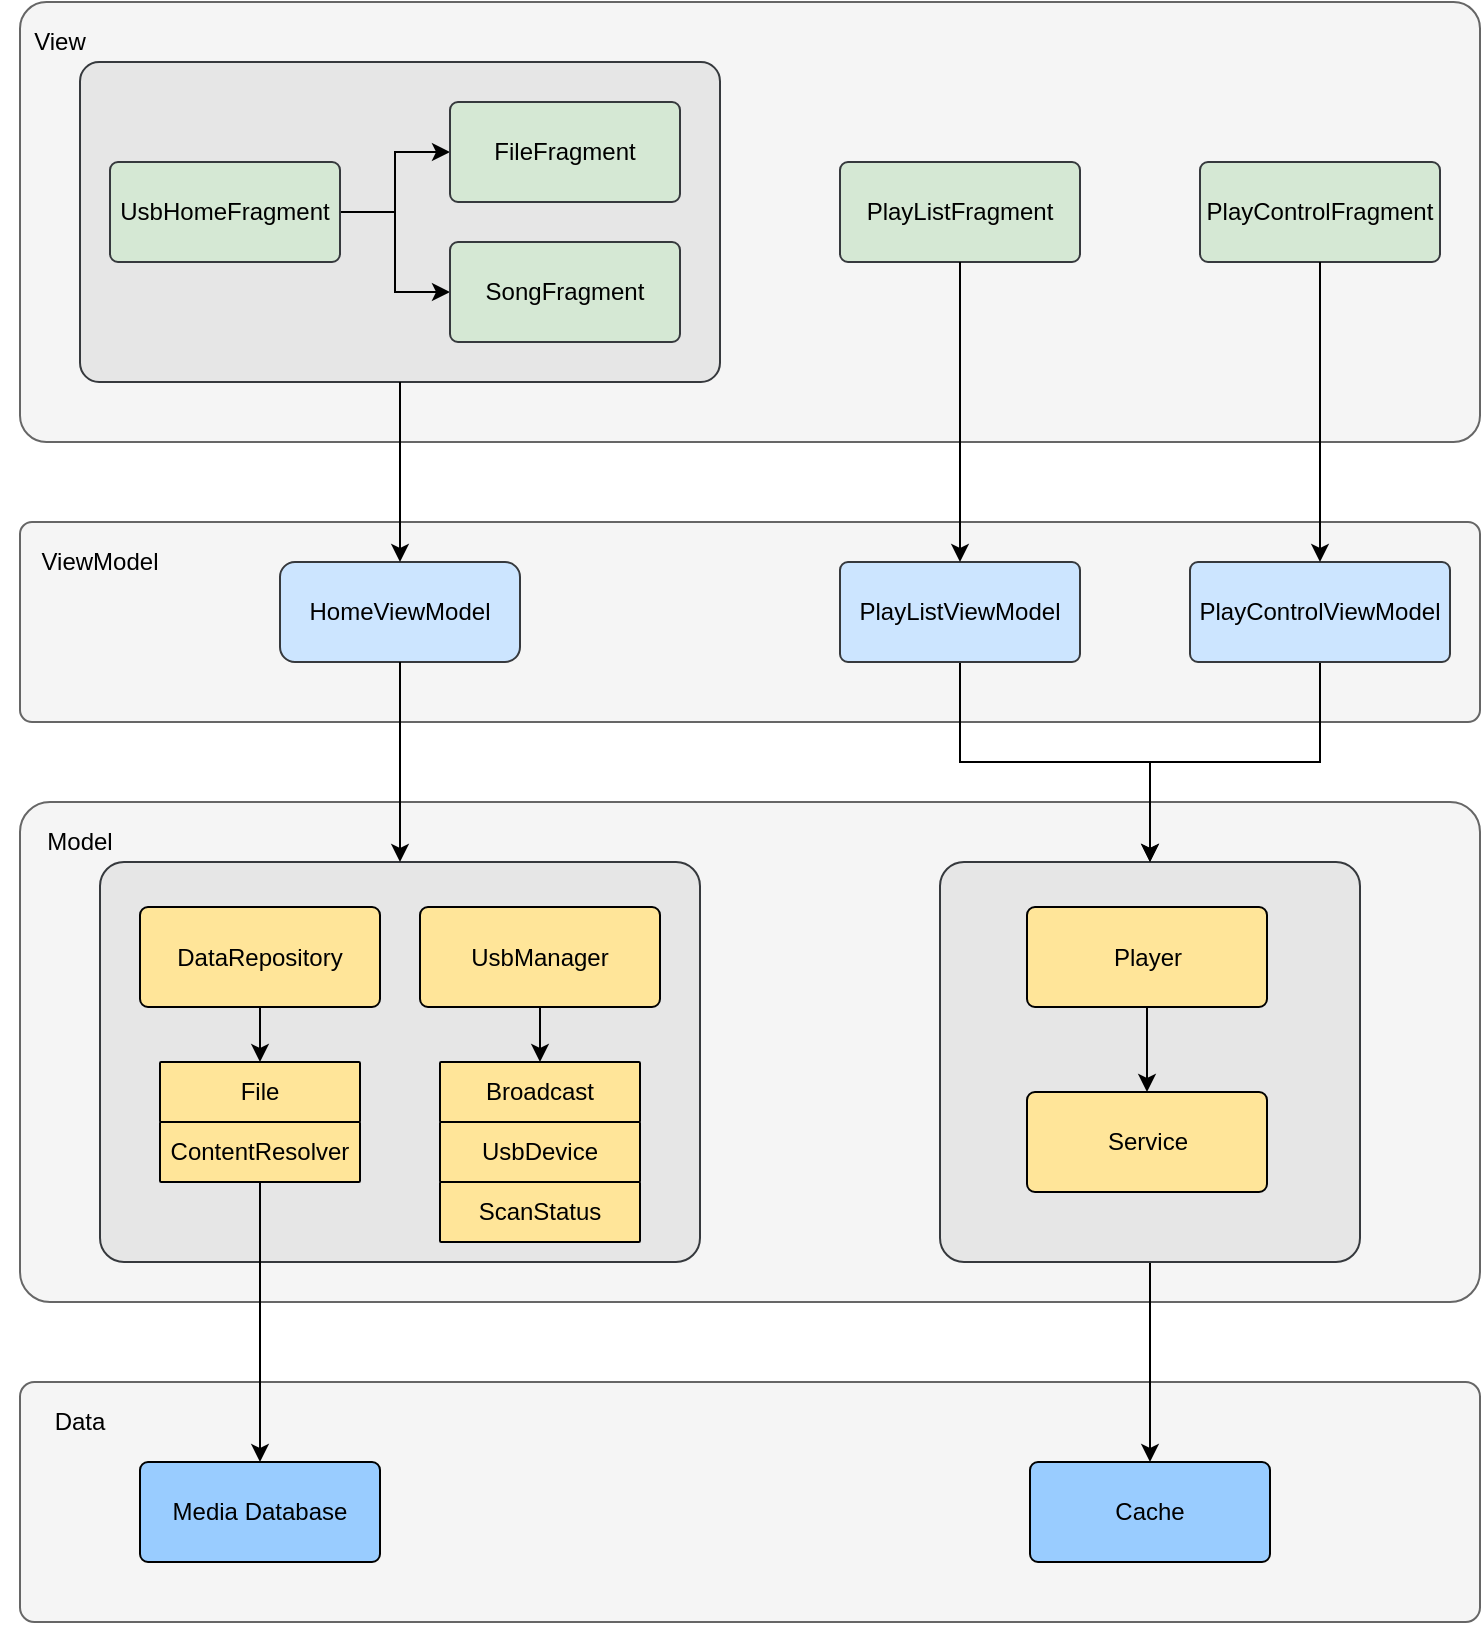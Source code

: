 <mxfile version="18.0.7" type="github">
  <diagram id="KjJkOPJ2jgcdQYtncmc7" name="Page-1">
    <mxGraphModel dx="829" dy="503" grid="1" gridSize="10" guides="1" tooltips="1" connect="1" arrows="1" fold="1" page="1" pageScale="1" pageWidth="827" pageHeight="1169" math="0" shadow="0">
      <root>
        <mxCell id="0" />
        <mxCell id="1" parent="0" />
        <mxCell id="9zxa_Zxx09-ITc7ooVgl-34" value="" style="rounded=1;whiteSpace=wrap;html=1;fillColor=#f5f5f5;fontColor=#333333;strokeColor=#666666;align=left;arcSize=6;" vertex="1" parent="1">
          <mxGeometry x="430" y="730" width="730" height="120" as="geometry" />
        </mxCell>
        <mxCell id="9zxa_Zxx09-ITc7ooVgl-18" value="" style="rounded=1;whiteSpace=wrap;html=1;fillColor=#f5f5f5;fontColor=#333333;strokeColor=#666666;align=left;arcSize=6;" vertex="1" parent="1">
          <mxGeometry x="430" y="440" width="730" height="250" as="geometry" />
        </mxCell>
        <mxCell id="9zxa_Zxx09-ITc7ooVgl-66" style="edgeStyle=orthogonalEdgeStyle;rounded=0;orthogonalLoop=1;jettySize=auto;html=1;exitX=0.5;exitY=1;exitDx=0;exitDy=0;entryX=0.5;entryY=0;entryDx=0;entryDy=0;startArrow=none;startFill=0;" edge="1" parent="1" source="9zxa_Zxx09-ITc7ooVgl-62" target="9zxa_Zxx09-ITc7ooVgl-39">
          <mxGeometry relative="1" as="geometry" />
        </mxCell>
        <mxCell id="9zxa_Zxx09-ITc7ooVgl-62" value="" style="rounded=1;whiteSpace=wrap;html=1;fillColor=#E6E6E6;strokeColor=#36393d;arcSize=6;" vertex="1" parent="1">
          <mxGeometry x="890" y="470" width="210" height="200" as="geometry" />
        </mxCell>
        <mxCell id="9zxa_Zxx09-ITc7ooVgl-19" value="" style="rounded=1;whiteSpace=wrap;html=1;fillColor=#E6E6E6;strokeColor=#36393d;arcSize=6;" vertex="1" parent="1">
          <mxGeometry x="470" y="470" width="300" height="200" as="geometry" />
        </mxCell>
        <mxCell id="9zxa_Zxx09-ITc7ooVgl-12" value="Player" style="rounded=1;whiteSpace=wrap;html=1;fillColor=#FFE599;strokeColor=#000000;arcSize=8;" vertex="1" parent="1">
          <mxGeometry x="933.5" y="492.5" width="120" height="50" as="geometry" />
        </mxCell>
        <mxCell id="9zxa_Zxx09-ITc7ooVgl-23" value="" style="rounded=1;whiteSpace=wrap;html=1;fillColor=#f5f5f5;fontColor=#333333;strokeColor=#666666;arcSize=6;" vertex="1" parent="1">
          <mxGeometry x="430" y="300" width="730" height="100" as="geometry" />
        </mxCell>
        <mxCell id="9zxa_Zxx09-ITc7ooVgl-8" value="HomeViewModel" style="rounded=1;whiteSpace=wrap;html=1;fillColor=#cce5ff;strokeColor=#36393d;" vertex="1" parent="1">
          <mxGeometry x="560" y="320" width="120" height="50" as="geometry" />
        </mxCell>
        <mxCell id="9zxa_Zxx09-ITc7ooVgl-63" style="edgeStyle=orthogonalEdgeStyle;rounded=0;orthogonalLoop=1;jettySize=auto;html=1;exitX=0.5;exitY=1;exitDx=0;exitDy=0;entryX=0.5;entryY=0;entryDx=0;entryDy=0;startArrow=none;startFill=0;" edge="1" parent="1" source="9zxa_Zxx09-ITc7ooVgl-9" target="9zxa_Zxx09-ITc7ooVgl-62">
          <mxGeometry relative="1" as="geometry" />
        </mxCell>
        <mxCell id="9zxa_Zxx09-ITc7ooVgl-9" value="PlayListViewModel" style="rounded=1;whiteSpace=wrap;html=1;fillColor=#cce5ff;strokeColor=#36393d;arcSize=8;" vertex="1" parent="1">
          <mxGeometry x="840" y="320" width="120" height="50" as="geometry" />
        </mxCell>
        <mxCell id="9zxa_Zxx09-ITc7ooVgl-65" style="edgeStyle=orthogonalEdgeStyle;rounded=0;orthogonalLoop=1;jettySize=auto;html=1;exitX=0.5;exitY=1;exitDx=0;exitDy=0;entryX=0.5;entryY=0;entryDx=0;entryDy=0;startArrow=none;startFill=0;" edge="1" parent="1" source="9zxa_Zxx09-ITc7ooVgl-10" target="9zxa_Zxx09-ITc7ooVgl-62">
          <mxGeometry relative="1" as="geometry" />
        </mxCell>
        <mxCell id="9zxa_Zxx09-ITc7ooVgl-10" value="PlayControlViewModel" style="rounded=1;whiteSpace=wrap;html=1;fillColor=#cce5ff;strokeColor=#36393d;arcSize=8;" vertex="1" parent="1">
          <mxGeometry x="1015" y="320" width="130" height="50" as="geometry" />
        </mxCell>
        <mxCell id="9zxa_Zxx09-ITc7ooVgl-21" style="edgeStyle=orthogonalEdgeStyle;rounded=0;orthogonalLoop=1;jettySize=auto;html=1;exitX=0.5;exitY=1;exitDx=0;exitDy=0;" edge="1" parent="1" source="9zxa_Zxx09-ITc7ooVgl-8" target="9zxa_Zxx09-ITc7ooVgl-19">
          <mxGeometry relative="1" as="geometry" />
        </mxCell>
        <mxCell id="9zxa_Zxx09-ITc7ooVgl-24" value="Model" style="text;html=1;strokeColor=none;fillColor=none;align=center;verticalAlign=middle;whiteSpace=wrap;rounded=0;" vertex="1" parent="1">
          <mxGeometry x="430" y="450" width="60" height="20" as="geometry" />
        </mxCell>
        <mxCell id="9zxa_Zxx09-ITc7ooVgl-25" value="ViewModel" style="text;html=1;strokeColor=none;fillColor=none;align=center;verticalAlign=middle;whiteSpace=wrap;rounded=0;" vertex="1" parent="1">
          <mxGeometry x="440" y="310" width="60" height="20" as="geometry" />
        </mxCell>
        <mxCell id="9zxa_Zxx09-ITc7ooVgl-26" value="" style="rounded=1;whiteSpace=wrap;html=1;fillColor=#f5f5f5;fontColor=#333333;strokeColor=#666666;arcSize=6;" vertex="1" parent="1">
          <mxGeometry x="430" y="40" width="730" height="220" as="geometry" />
        </mxCell>
        <mxCell id="9zxa_Zxx09-ITc7ooVgl-4" value="PlayListFragment" style="rounded=1;whiteSpace=wrap;html=1;arcSize=8;fillColor=#D5E8D4;strokeColor=#36393d;" vertex="1" parent="1">
          <mxGeometry x="840" y="120" width="120" height="50" as="geometry" />
        </mxCell>
        <mxCell id="9zxa_Zxx09-ITc7ooVgl-5" value="PlayControlFragment" style="rounded=1;whiteSpace=wrap;html=1;arcSize=8;fillColor=#D5E8D4;strokeColor=#36393d;" vertex="1" parent="1">
          <mxGeometry x="1020" y="120" width="120" height="50" as="geometry" />
        </mxCell>
        <mxCell id="9zxa_Zxx09-ITc7ooVgl-20" value="" style="rounded=1;whiteSpace=wrap;html=1;arcSize=6;fillColor=#E6E6E6;strokeColor=#36393d;" vertex="1" parent="1">
          <mxGeometry x="460" y="70" width="320" height="160" as="geometry" />
        </mxCell>
        <mxCell id="9zxa_Zxx09-ITc7ooVgl-6" style="edgeStyle=orthogonalEdgeStyle;rounded=0;orthogonalLoop=1;jettySize=auto;html=1;exitX=1;exitY=0.5;exitDx=0;exitDy=0;" edge="1" parent="1" source="9zxa_Zxx09-ITc7ooVgl-1" target="9zxa_Zxx09-ITc7ooVgl-2">
          <mxGeometry relative="1" as="geometry" />
        </mxCell>
        <mxCell id="9zxa_Zxx09-ITc7ooVgl-7" style="edgeStyle=orthogonalEdgeStyle;rounded=0;orthogonalLoop=1;jettySize=auto;html=1;exitX=1;exitY=0.5;exitDx=0;exitDy=0;entryX=0;entryY=0.5;entryDx=0;entryDy=0;" edge="1" parent="1" source="9zxa_Zxx09-ITc7ooVgl-1" target="9zxa_Zxx09-ITc7ooVgl-3">
          <mxGeometry relative="1" as="geometry" />
        </mxCell>
        <mxCell id="9zxa_Zxx09-ITc7ooVgl-1" value="UsbHomeFragment" style="rounded=1;whiteSpace=wrap;html=1;arcSize=8;fillColor=#D5E8D4;strokeColor=#36393d;" vertex="1" parent="1">
          <mxGeometry x="475" y="120" width="115" height="50" as="geometry" />
        </mxCell>
        <mxCell id="9zxa_Zxx09-ITc7ooVgl-2" value="FileFragment" style="rounded=1;whiteSpace=wrap;html=1;arcSize=8;fillColor=#D5E8D4;strokeColor=#36393d;" vertex="1" parent="1">
          <mxGeometry x="645" y="90" width="115" height="50" as="geometry" />
        </mxCell>
        <mxCell id="9zxa_Zxx09-ITc7ooVgl-3" value="SongFragment" style="rounded=1;whiteSpace=wrap;html=1;arcSize=8;fillColor=#D5E8D4;strokeColor=#36393d;" vertex="1" parent="1">
          <mxGeometry x="645" y="160" width="115" height="50" as="geometry" />
        </mxCell>
        <mxCell id="9zxa_Zxx09-ITc7ooVgl-14" style="edgeStyle=orthogonalEdgeStyle;rounded=0;orthogonalLoop=1;jettySize=auto;html=1;exitX=0.5;exitY=1;exitDx=0;exitDy=0;startArrow=none;startFill=0;" edge="1" parent="1" source="9zxa_Zxx09-ITc7ooVgl-4" target="9zxa_Zxx09-ITc7ooVgl-9">
          <mxGeometry relative="1" as="geometry" />
        </mxCell>
        <mxCell id="9zxa_Zxx09-ITc7ooVgl-15" style="edgeStyle=orthogonalEdgeStyle;rounded=0;orthogonalLoop=1;jettySize=auto;html=1;exitX=0.5;exitY=1;exitDx=0;exitDy=0;entryX=0.5;entryY=0;entryDx=0;entryDy=0;startArrow=none;startFill=0;" edge="1" parent="1" source="9zxa_Zxx09-ITc7ooVgl-5" target="9zxa_Zxx09-ITc7ooVgl-10">
          <mxGeometry relative="1" as="geometry" />
        </mxCell>
        <mxCell id="9zxa_Zxx09-ITc7ooVgl-22" style="edgeStyle=orthogonalEdgeStyle;rounded=0;orthogonalLoop=1;jettySize=auto;html=1;exitX=0.5;exitY=1;exitDx=0;exitDy=0;entryX=0.5;entryY=0;entryDx=0;entryDy=0;startArrow=none;startFill=0;" edge="1" parent="1" source="9zxa_Zxx09-ITc7ooVgl-20" target="9zxa_Zxx09-ITc7ooVgl-8">
          <mxGeometry relative="1" as="geometry" />
        </mxCell>
        <mxCell id="9zxa_Zxx09-ITc7ooVgl-27" value="View" style="text;html=1;strokeColor=none;fillColor=none;align=center;verticalAlign=middle;whiteSpace=wrap;rounded=0;" vertex="1" parent="1">
          <mxGeometry x="420" y="50" width="60" height="20" as="geometry" />
        </mxCell>
        <mxCell id="9zxa_Zxx09-ITc7ooVgl-35" value="Service" style="rounded=1;whiteSpace=wrap;html=1;fillColor=#FFE599;strokeColor=#000000;arcSize=8;" vertex="1" parent="1">
          <mxGeometry x="933.5" y="585" width="120" height="50" as="geometry" />
        </mxCell>
        <mxCell id="9zxa_Zxx09-ITc7ooVgl-36" value="Media Database" style="rounded=1;whiteSpace=wrap;html=1;fillColor=#99CCFF;strokeColor=#000000;arcSize=8;" vertex="1" parent="1">
          <mxGeometry x="490" y="770" width="120" height="50" as="geometry" />
        </mxCell>
        <mxCell id="9zxa_Zxx09-ITc7ooVgl-37" value="File" style="rounded=1;whiteSpace=wrap;html=1;fillColor=#FFE599;strokeColor=#000000;arcSize=2;" vertex="1" parent="1">
          <mxGeometry x="500" y="570" width="100" height="30" as="geometry" />
        </mxCell>
        <mxCell id="9zxa_Zxx09-ITc7ooVgl-39" value="Cache" style="rounded=1;whiteSpace=wrap;html=1;fillColor=#99CCFF;strokeColor=#000000;arcSize=8;" vertex="1" parent="1">
          <mxGeometry x="935" y="770" width="120" height="50" as="geometry" />
        </mxCell>
        <mxCell id="9zxa_Zxx09-ITc7ooVgl-40" value="Data" style="text;html=1;strokeColor=none;fillColor=none;align=center;verticalAlign=middle;whiteSpace=wrap;rounded=0;" vertex="1" parent="1">
          <mxGeometry x="430" y="740" width="60" height="20" as="geometry" />
        </mxCell>
        <mxCell id="9zxa_Zxx09-ITc7ooVgl-42" style="edgeStyle=orthogonalEdgeStyle;rounded=0;orthogonalLoop=1;jettySize=auto;html=1;exitX=0.5;exitY=1;exitDx=0;exitDy=0;entryX=0.5;entryY=0;entryDx=0;entryDy=0;startArrow=none;startFill=0;" edge="1" parent="1" source="9zxa_Zxx09-ITc7ooVgl-12" target="9zxa_Zxx09-ITc7ooVgl-35">
          <mxGeometry relative="1" as="geometry" />
        </mxCell>
        <mxCell id="9zxa_Zxx09-ITc7ooVgl-56" style="edgeStyle=orthogonalEdgeStyle;rounded=0;orthogonalLoop=1;jettySize=auto;html=1;exitX=0.5;exitY=1;exitDx=0;exitDy=0;startArrow=none;startFill=0;" edge="1" parent="1" source="9zxa_Zxx09-ITc7ooVgl-51" target="9zxa_Zxx09-ITc7ooVgl-36">
          <mxGeometry relative="1" as="geometry" />
        </mxCell>
        <mxCell id="9zxa_Zxx09-ITc7ooVgl-51" value="ContentResolver" style="rounded=1;whiteSpace=wrap;html=1;fillColor=#FFE599;strokeColor=#000000;arcSize=2;" vertex="1" parent="1">
          <mxGeometry x="500" y="600" width="100" height="30" as="geometry" />
        </mxCell>
        <mxCell id="9zxa_Zxx09-ITc7ooVgl-54" style="edgeStyle=orthogonalEdgeStyle;rounded=0;orthogonalLoop=1;jettySize=auto;html=1;exitX=0.5;exitY=1;exitDx=0;exitDy=0;entryX=0.5;entryY=0;entryDx=0;entryDy=0;startArrow=none;startFill=0;" edge="1" parent="1" source="9zxa_Zxx09-ITc7ooVgl-53" target="9zxa_Zxx09-ITc7ooVgl-37">
          <mxGeometry relative="1" as="geometry" />
        </mxCell>
        <mxCell id="9zxa_Zxx09-ITc7ooVgl-53" value="DataRepository" style="rounded=1;whiteSpace=wrap;html=1;fillColor=#FFE599;strokeColor=#000000;arcSize=8;" vertex="1" parent="1">
          <mxGeometry x="490" y="492.5" width="120" height="50" as="geometry" />
        </mxCell>
        <mxCell id="9zxa_Zxx09-ITc7ooVgl-59" style="edgeStyle=orthogonalEdgeStyle;rounded=0;orthogonalLoop=1;jettySize=auto;html=1;exitX=0.5;exitY=1;exitDx=0;exitDy=0;entryX=0.5;entryY=0;entryDx=0;entryDy=0;startArrow=none;startFill=0;" edge="1" parent="1" source="9zxa_Zxx09-ITc7ooVgl-55" target="9zxa_Zxx09-ITc7ooVgl-58">
          <mxGeometry relative="1" as="geometry" />
        </mxCell>
        <mxCell id="9zxa_Zxx09-ITc7ooVgl-55" value="UsbManager" style="rounded=1;whiteSpace=wrap;html=1;fillColor=#FFE599;strokeColor=#000000;arcSize=8;" vertex="1" parent="1">
          <mxGeometry x="630" y="492.5" width="120" height="50" as="geometry" />
        </mxCell>
        <mxCell id="9zxa_Zxx09-ITc7ooVgl-58" value="Broadcast" style="rounded=1;whiteSpace=wrap;html=1;fillColor=#FFE599;strokeColor=#000000;arcSize=2;" vertex="1" parent="1">
          <mxGeometry x="640" y="570" width="100" height="30" as="geometry" />
        </mxCell>
        <mxCell id="9zxa_Zxx09-ITc7ooVgl-60" value="UsbDevice" style="rounded=1;whiteSpace=wrap;html=1;fillColor=#FFE599;strokeColor=#000000;arcSize=2;" vertex="1" parent="1">
          <mxGeometry x="640" y="600" width="100" height="30" as="geometry" />
        </mxCell>
        <mxCell id="9zxa_Zxx09-ITc7ooVgl-61" value="ScanStatus" style="rounded=1;whiteSpace=wrap;html=1;fillColor=#FFE599;strokeColor=#000000;arcSize=2;" vertex="1" parent="1">
          <mxGeometry x="640" y="630" width="100" height="30" as="geometry" />
        </mxCell>
      </root>
    </mxGraphModel>
  </diagram>
</mxfile>
